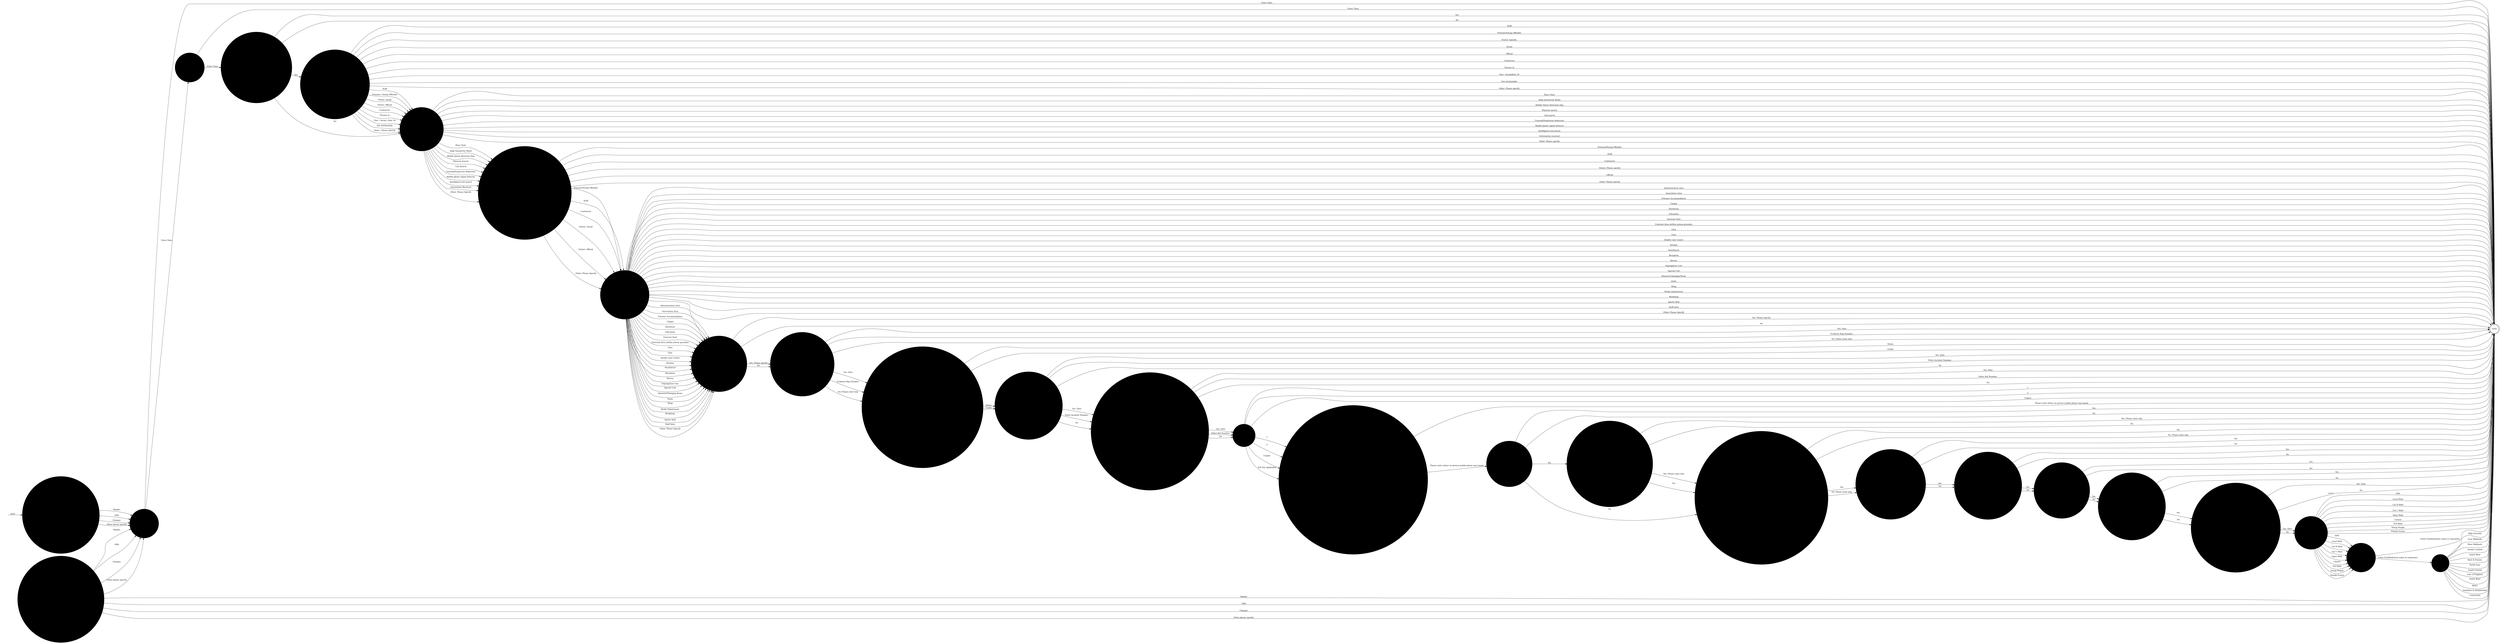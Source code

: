 digraph OLD_MOBILES {  rankdir=LR;
  node [shape = circle];
  START_NODE [label="", shape=none];
  START_NODE -> 47179 [label = "start"];
  END_NODE [label="END", shape="doublecircle"];
  45209 [label = "Item found. must enter value (how many found) in comments field", style="filled", color="#DDD"];
  45209 -> END_NODE [label = "Mobile:", style="filled", color="#DDD"];
  45209 -> END_NODE [label = "SIM:", style="filled", color="#DDD"];
  45209 -> END_NODE [label = "Charger:", style="filled", color="#DDD"];
  45209 -> END_NODE [label = "Other please specify:", style="filled", color="#DDD"];
  45209 -> 45210 [label = "Mobile:", style="filled", color="#DDD"];
  45209 -> 45210 [label = "SIM:", style="filled", color="#DDD"];
  45209 -> 45210 [label = "Charger:", style="filled", color="#DDD"];
  45209 -> 45210 [label = "Other please specify:", style="filled", color="#DDD"];
  45210 [label = "Date item was found", style="filled", color="#DDD"];
  45210 -> END_NODE [label = "Enter Date:", style="filled", color="#DDD"];
  45210 -> 45211 [label = "Enter Date:", style="filled", color="#DDD"];
  45211 [label = "Time item was found", style="filled", color="#DDD"];
  45211 -> END_NODE [label = "Enter Time:"];
  45211 -> 45212 [label = "Enter Time:"];
  45212 [label = "Is the method of entry into the establishment known?", style="filled", color="#DDD"];
  45212 -> END_NODE [label = "Yes", style="filled", color="#DDD"];
  45212 -> END_NODE [label = "No", style="filled", color="#DDD"];
  45212 -> 45213 [label = "Yes", style="filled", color="#DDD"];
  45212 -> 45214 [label = "No", style="filled", color="#DDD"];
  45213 [label = "Describe the method of entry into the establishment", style="filled", color="#DDD"];
  45213 -> END_NODE [label = "Staff", style="filled", color="#DDD"];
  45213 -> END_NODE [label = "Prisoner/Young Offender", style="filled", color="#DDD"];
  45213 -> END_NODE [label = "Visitor: Specify:", style="filled", color="#DDD"];
  45213 -> END_NODE [label = "Social", style="filled", color="#DDD"];
  45213 -> END_NODE [label = "Official", style="filled", color="#DDD"];
  45213 -> END_NODE [label = "Contractor", style="filled", color="#DDD"];
  45213 -> END_NODE [label = "Thrown In", style="filled", color="#DDD"];
  45213 -> END_NODE [label = "Post - Social/Rule 39", style="filled", color="#DDD"];
  45213 -> END_NODE [label = "Not attributable", style="filled", color="#DDD"];
  45213 -> END_NODE [label = "Other: Please specify", style="filled", color="#DDD"];
  45213 -> 45214 [label = "Staff", style="filled", color="#DDD"];
  45213 -> 45214 [label = "Prisoner / Young Offender", style="filled", color="#DDD"];
  45213 -> 45214 [label = "Visitor: Social", style="filled", color="#DDD"];
  45213 -> 45214 [label = "Visitor: Official", style="filled", color="#DDD"];
  45213 -> 45214 [label = "Contractor", style="filled", color="#DDD"];
  45213 -> 45214 [label = "Thrown In", style="filled", color="#DDD"];
  45213 -> 45214 [label = "Post – Social / Rule 39", style="filled", color="#DDD"];
  45213 -> 45214 [label = "Not attributable", style="filled", color="#DDD"];
  45213 -> 45214 [label = "Other : Please Specify", style="filled", color="#DDD"];
  45214 [label = "Describe how item/s were found", style="filled", color="#DDD"];
  45214 -> END_NODE [label = "Boss Chair", style="filled", color="#DDD"];
  45214 -> END_NODE [label = "High Sensitivity Wand", style="filled", color="#DDD"];
  45214 -> END_NODE [label = "Mobile Phone Detection Dog", style="filled", color="#DDD"];
  45214 -> END_NODE [label = "Physical search", style="filled", color="#DDD"];
  45214 -> END_NODE [label = "Cell search", style="filled", color="#DDD"];
  45214 -> END_NODE [label = "Unusual/Suspicious behaviour", style="filled", color="#DDD"];
  45214 -> END_NODE [label = "Mobile phone signal detector", style="filled", color="#DDD"];
  45214 -> END_NODE [label = "Intelligence led search", style="filled", color="#DDD"];
  45214 -> END_NODE [label = "Information received", style="filled", color="#DDD"];
  45214 -> END_NODE [label = "Other: Please specify", style="filled", color="#DDD"];
  45214 -> 45215 [label = "Boss Chair", style="filled", color="#DDD"];
  45214 -> 45215 [label = "High Sensitivity Wand", style="filled", color="#DDD"];
  45214 -> 45215 [label = "Mobile phone detection Dog", style="filled", color="#DDD"];
  45214 -> 45215 [label = "Physical Search", style="filled", color="#DDD"];
  45214 -> 45215 [label = "Cell Search", style="filled", color="#DDD"];
  45214 -> 45215 [label = "Unusual/Suspicious Behaviour", style="filled", color="#DDD"];
  45214 -> 45215 [label = "Mobile phone signal detector", style="filled", color="#DDD"];
  45214 -> 45215 [label = "Intelligence led search", style="filled", color="#DDD"];
  45214 -> 45215 [label = "Information Received", style="filled", color="#DDD"];
  45214 -> 45215 [label = "Other: Please Specify", style="filled", color="#DDD"];
  45215 [label = "If the item was found in possession - whose possession was it found in?", style="filled", color="#DDD"];
  45215 -> END_NODE [label = "Prisoner/Young Offender", style="filled", color="#DDD"];
  45215 -> END_NODE [label = "Staff", style="filled", color="#DDD"];
  45215 -> END_NODE [label = "Contractor", style="filled", color="#DDD"];
  45215 -> END_NODE [label = "Visitor: Please specify", style="filled", color="#DDD"];
  45215 -> END_NODE [label = "Official", style="filled", color="#DDD"];
  45215 -> END_NODE [label = "Other: Please specify", style="filled", color="#DDD"];
  45215 -> 45216 [label = "Prisoner/Young Offender", style="filled", color="#DDD"];
  45215 -> 45216 [label = "Staff", style="filled", color="#DDD"];
  45215 -> 45216 [label = "Contractor", style="filled", color="#DDD"];
  45215 -> 45216 [label = "Visitor: Social", style="filled", color="#DDD"];
  45215 -> 45216 [label = "Visitor: Official", style="filled", color="#DDD"];
  45215 -> 45216 [label = "Other: Please Specify", style="filled", color="#DDD"];
  45216 [label = "Where was the mobile phone found?", style="filled", color="#DDD"];
  45216 -> END_NODE [label = "Administration Area", style="filled", color="#DDD"];
  45216 -> END_NODE [label = "Association Area", style="filled", color="#DDD"];
  45216 -> END_NODE [label = "Prisoner Accommodation", style="filled", color="#DDD"];
  45216 -> END_NODE [label = "Chapel", style="filled", color="#DDD"];
  45216 -> END_NODE [label = "Dormitory", style="filled", color="#DDD"];
  45216 -> END_NODE [label = "Education", style="filled", color="#DDD"];
  45216 -> END_NODE [label = "Exercise Yard", style="filled", color="#DDD"];
  45216 -> END_NODE [label = "External Area (within prison grounds)", style="filled", color="#DDD"];
  45216 -> END_NODE [label = "Gate", style="filled", color="#DDD"];
  45216 -> END_NODE [label = "Gym", style="filled", color="#DDD"];
  45216 -> END_NODE [label = "Health Care Centre", style="filled", color="#DDD"];
  45216 -> END_NODE [label = "Kitchen", style="filled", color="#DDD"];
  45216 -> END_NODE [label = "Post/Parcel", style="filled", color="#DDD"];
  45216 -> END_NODE [label = "Reception", style="filled", color="#DDD"];
  45216 -> END_NODE [label = "Recess", style="filled", color="#DDD"];
  45216 -> END_NODE [label = "Segregation Unit", style="filled", color="#DDD"];
  45216 -> END_NODE [label = "Special Unit", style="filled", color="#DDD"];
  45216 -> END_NODE [label = "Showers/Changing Room", style="filled", color="#DDD"];
  45216 -> END_NODE [label = "Visits", style="filled", color="#DDD"];
  45216 -> END_NODE [label = "Wing", style="filled", color="#DDD"];
  45216 -> END_NODE [label = "Works Department", style="filled", color="#DDD"];
  45216 -> END_NODE [label = "Workshop", style="filled", color="#DDD"];
  45216 -> END_NODE [label = "Sports field", style="filled", color="#DDD"];
  45216 -> END_NODE [label = "Staff Area", style="filled", color="#DDD"];
  45216 -> END_NODE [label = "Other: Please Specify", style="filled", color="#DDD"];
  45216 -> 45217 [label = "Administration Area", style="filled", color="#DDD"];
  45216 -> 45217 [label = "Association Area", style="filled", color="#DDD"];
  45216 -> 45217 [label = "Prisoner Accommodation", style="filled", color="#DDD"];
  45216 -> 45217 [label = "Chapel", style="filled", color="#DDD"];
  45216 -> 45217 [label = "Dormitory", style="filled", color="#DDD"];
  45216 -> 45217 [label = "Education", style="filled", color="#DDD"];
  45216 -> 45217 [label = "Exercise Yard", style="filled", color="#DDD"];
  45216 -> 45217 [label = "External Area (within prison grounds)", style="filled", color="#DDD"];
  45216 -> 45217 [label = "Gate", style="filled", color="#DDD"];
  45216 -> 45217 [label = "Gym", style="filled", color="#DDD"];
  45216 -> 45217 [label = "Health Care Centre", style="filled", color="#DDD"];
  45216 -> 45217 [label = "Kitchen", style="filled", color="#DDD"];
  45216 -> 45217 [label = "Post/Parcel", style="filled", color="#DDD"];
  45216 -> 45217 [label = "Reception", style="filled", color="#DDD"];
  45216 -> 45217 [label = "Recess", style="filled", color="#DDD"];
  45216 -> 45217 [label = "Segregation Unit", style="filled", color="#DDD"];
  45216 -> 45217 [label = "Special Unit", style="filled", color="#DDD"];
  45216 -> 45217 [label = "Showers/Changing Room", style="filled", color="#DDD"];
  45216 -> 45217 [label = "Visits", style="filled", color="#DDD"];
  45216 -> 45217 [label = "Wing", style="filled", color="#DDD"];
  45216 -> 45217 [label = "Works Department", style="filled", color="#DDD"];
  45216 -> 45217 [label = "Workshop", style="filled", color="#DDD"];
  45216 -> 45217 [label = "Sports field", style="filled", color="#DDD"];
  45216 -> 45217 [label = "Staff Area", style="filled", color="#DDD"];
  45216 -> 45217 [label = "Other: Please Specify", style="filled", color="#DDD"];
  45217 [label = "Is make of phone/sims/equipment known?", style="filled", color="#DDD"];
  45217 -> END_NODE [label = "Yes: Please specify", style="filled", color="#DDD"];
  45217 -> END_NODE [label = "No", style="filled", color="#DDD"];
  45217 -> 45218 [label = "Yes: Please specify", style="filled", color="#DDD"];
  45217 -> 45218 [label = "No", style="filled", color="#DDD"];
  45218 [label = "Has phone/sim/equipment been sent to NDTSG?", style="filled", color="#DDD"];
  45218 -> END_NODE [label = "Yes: Date", style="filled", color="#DDD"];
  45218 -> END_NODE [label = "Evidence Bag Number:", style="filled", color="#DDD"];
  45218 -> END_NODE [label = "No: Please state why", style="filled", color="#DDD"];
  45218 -> 45219 [label = "Yes: Date", style="filled", color="#DDD"];
  45218 -> 45219 [label = "Evidence Bag Number:", style="filled", color="#DDD"];
  45218 -> 45219 [label = "No: Please state why", style="filled", color="#DDD"];
  45219 [label = "Name and grade of member of staff who has authorised for the mobile/sim to be interrogated", style="filled", color="#DDD"];
  45219 -> END_NODE [label = "Name:", style="filled", color="#DDD"];
  45219 -> END_NODE [label = "Grade:", style="filled", color="#DDD"];
  45219 -> 45220 [label = "Name:", style="filled", color="#DDD"];
  45219 -> 45220 [label = "Grade:", style="filled", color="#DDD"];
  45220 [label = "Has phone/sim/equipment been retained by police?", style="filled", color="#DDD"];
  45220 -> END_NODE [label = "Yes: Date", style="filled", color="#DDD"];
  45220 -> END_NODE [label = "Police Incident Number:", style="filled", color="#DDD"];
  45220 -> END_NODE [label = "No", style="filled", color="#DDD"];
  45220 -> 45221 [label = "Yes: Date", style="filled", color="#DDD"];
  45220 -> 45221 [label = "Police Incident Number:", style="filled", color="#DDD"];
  45220 -> 45221 [label = "No", style="filled", color="#DDD"];
  45221 [label = "Has incident been referred to police for consideration under OMA or crime & security act?", style="filled", color="#DDD"];
  45221 -> END_NODE [label = "Yes: Date", style="filled", color="#DDD"];
  45221 -> END_NODE [label = "Police Ref Number:", style="filled", color="#DDD"];
  45221 -> END_NODE [label = "No", style="filled", color="#DDD"];
  45221 -> 45222 [label = "Yes: Date", style="filled", color="#DDD"];
  45221 -> 45222 [label = "Police Ref Number:", style="filled", color="#DDD"];
  45221 -> 45222 [label = "No", style="filled", color="#DDD"];
  45222 [label = "NDTSG priority", style="filled", color="#DDD"];
  45222 -> END_NODE [label = "1", style="filled", color="#DDD"];
  45222 -> END_NODE [label = "2", style="filled", color="#DDD"];
  45222 -> END_NODE [label = "Urgent", style="filled", color="#DDD"];
  45222 -> 45223 [label = "1", style="filled", color="#DDD"];
  45222 -> 45223 [label = "2", style="filled", color="#DDD"];
  45222 -> 45223 [label = "Urgent", style="filled", color="#DDD"];
  45222 -> 45223 [label = "N/A Not Applicable", style="filled", color="#DDD"];
  45223 [label = "If a mobile / SIM was found on a person, please state where (this will assist with identifying contaminated mobiles)", style="filled", color="#DDD"];
  45223 -> END_NODE [label = "Please state where on person mobile phone was found:", style="filled", color="#DDD"];
  45223 -> 45224 [label = "Please state where on person mobile phone was found:", style="filled", color="#DDD"];
  45224 [label = "Is the item heavily contaminated?", style="filled", color="#DDD"];
  45224 -> END_NODE [label = "Yes", style="filled", color="#DDD"];
  45224 -> END_NODE [label = "No", style="filled", color="#DDD"];
  45224 -> 45225 [label = "Yes", style="filled", color="#DDD"];
  45224 -> 45226 [label = "No", style="filled", color="#DDD"];
  45225 [label = "If the item is heavily contaminated is interrogation still required?", style="filled", color="#DDD"];
  45225 -> END_NODE [label = "Yes: Please state why", style="filled", color="#DDD"];
  45225 -> END_NODE [label = "No", style="filled", color="#DDD"];
  45225 -> 45226 [label = "Yes: Please state why", style="filled", color="#DDD"];
  45225 -> 45226 [label = "No", style="filled", color="#DDD"];
  45226 [label = "Has written consent been given to interrogate item (only necessary for staff, visitors and contractors)?", style="filled", color="#DDD"];
  45226 -> END_NODE [label = "Yes", style="filled", color="#DDD"];
  45226 -> END_NODE [label = "No: Please state why", style="filled", color="#DDD"];
  45226 -> 45227 [label = "Yes", style="filled", color="#DDD"];
  45226 -> 45227 [label = "No: Please state why", style="filled", color="#DDD"];
  45227 [label = "Has any prosecution taken place or are any pending?", style="filled", color="#DDD"];
  45227 -> END_NODE [label = "Yes", style="filled", color="#DDD"];
  45227 -> END_NODE [label = "No", style="filled", color="#DDD"];
  45227 -> 45228 [label = "Yes", style="filled", color="#DDD"];
  45227 -> 45228 [label = "No", style="filled", color="#DDD"];
  45228 [label = "Is the incident subject to an internal investigation?", style="filled", color="#DDD"];
  45228 -> END_NODE [label = "Yes", style="filled", color="#DDD"];
  45228 -> END_NODE [label = "No", style="filled", color="#DDD"];
  45228 -> 45229 [label = "Yes", style="filled", color="#DDD"];
  45228 -> 45229 [label = "No", style="filled", color="#DDD"];
  45229 [label = "Is the incident subject to an adjudication?", style="filled", color="#DDD"];
  45229 -> END_NODE [label = "Yes", style="filled", color="#DDD"];
  45229 -> END_NODE [label = "No", style="filled", color="#DDD"];
  45229 -> 45230 [label = "Yes", style="filled", color="#DDD"];
  45229 -> 45230 [label = "No", style="filled", color="#DDD"];
  45230 [label = "Is any member of staff facing disciplinary charges?", style="filled", color="#DDD"];
  45230 -> END_NODE [label = "Yes", style="filled", color="#DDD"];
  45230 -> END_NODE [label = "No", style="filled", color="#DDD"];
  45230 -> 45231 [label = "Yes", style="filled", color="#DDD"];
  45230 -> 45231 [label = "No", style="filled", color="#DDD"];
  45231 [label = "Have items been returned: please specify who to in comments field?", style="filled", color="#DDD"];
  45231 -> END_NODE [label = "Yes: Date", style="filled", color="#DDD"];
  45231 -> END_NODE [label = "No", style="filled", color="#DDD"];
  45231 -> 45232 [label = "Yes: Date", style="filled", color="#DDD"];
  45231 -> 45232 [label = "No", style="filled", color="#DDD"];
  45232 [label = "Establishment category", style="filled", color="#DDD"];
  45232 -> END_NODE [label = "HSE", style="filled", color="#DDD"];
  45232 -> END_NODE [label = "Local Male", style="filled", color="#DDD"];
  45232 -> END_NODE [label = "Cat B Male", style="filled", color="#DDD"];
  45232 -> END_NODE [label = "Cat C Male", style="filled", color="#DDD"];
  45232 -> END_NODE [label = "Open Male", style="filled", color="#DDD"];
  45232 -> END_NODE [label = "Cluster", style="filled", color="#DDD"];
  45232 -> END_NODE [label = "YOI Male", style="filled", color="#DDD"];
  45232 -> END_NODE [label = "Young People", style="filled", color="#DDD"];
  45232 -> END_NODE [label = "Female Estate", style="filled", color="#DDD"];
  45232 -> 45233 [label = "HSE", style="filled", color="#DDD"];
  45232 -> 45233 [label = "Local Male", style="filled", color="#DDD"];
  45232 -> 45233 [label = "Cat B Male", style="filled", color="#DDD"];
  45232 -> 45233 [label = "Cat C Male", style="filled", color="#DDD"];
  45232 -> 45233 [label = "Open Male", style="filled", color="#DDD"];
  45232 -> 45233 [label = "Cluster", style="filled", color="#DDD"];
  45232 -> 45233 [label = "YOI Male", style="filled", color="#DDD"];
  45232 -> 45233 [label = "Young People", style="filled", color="#DDD"];
  45232 -> 45233 [label = "Female Estate", style="filled", color="#DDD"];
  45233 [label = "Establishment name", style="filled", color="#DDD"];
  45233 -> END_NODE [label = "Enter Establishment name in comments:", style="filled", color="#DDD"];
  45233 -> 45234 [label = "Enter Establishment name in comments:", style="filled", color="#DDD"];
  45234 [label = "Area/region", style="filled", color="#DDD"];
  45234 -> END_NODE [label = "High Security", style="filled", color="#DDD"];
  45234 -> END_NODE [label = "East Midlands", style="filled", color="#DDD"];
  45234 -> END_NODE [label = "West Midlands", style="filled", color="#DDD"];
  45234 -> END_NODE [label = "Greater London", style="filled", color="#DDD"];
  45234 -> END_NODE [label = "South West", style="filled", color="#DDD"];
  45234 -> END_NODE [label = "Kent & Sussex", style="filled", color="#DDD"];
  45234 -> END_NODE [label = "North East", style="filled", color="#DDD"];
  45234 -> END_NODE [label = "South Central", style="filled", color="#DDD"];
  45234 -> END_NODE [label = "East of England", style="filled", color="#DDD"];
  45234 -> END_NODE [label = "North West", style="filled", color="#DDD"];
  45234 -> END_NODE [label = "Wales", style="filled", color="#DDD"];
  45234 -> END_NODE [label = "Yorkshire & Humberside", style="filled", color="#DDD"];
  45234 -> END_NODE [label = "Contracted", style="filled", color="#DDD"];
  47179 [label = "Item found. must enter how many found in comments field", style="filled", color="#DDD"];
  47179 -> 45210 [label = "Mobile:", style="filled", color="#DDD"];
  47179 -> 45210 [label = "SIM:", style="filled", color="#DDD"];
  47179 -> 45210 [label = "Charger:", style="filled", color="#DDD"];
  47179 -> 45210 [label = "Other please specify:", style="filled", color="#DDD"];
}
